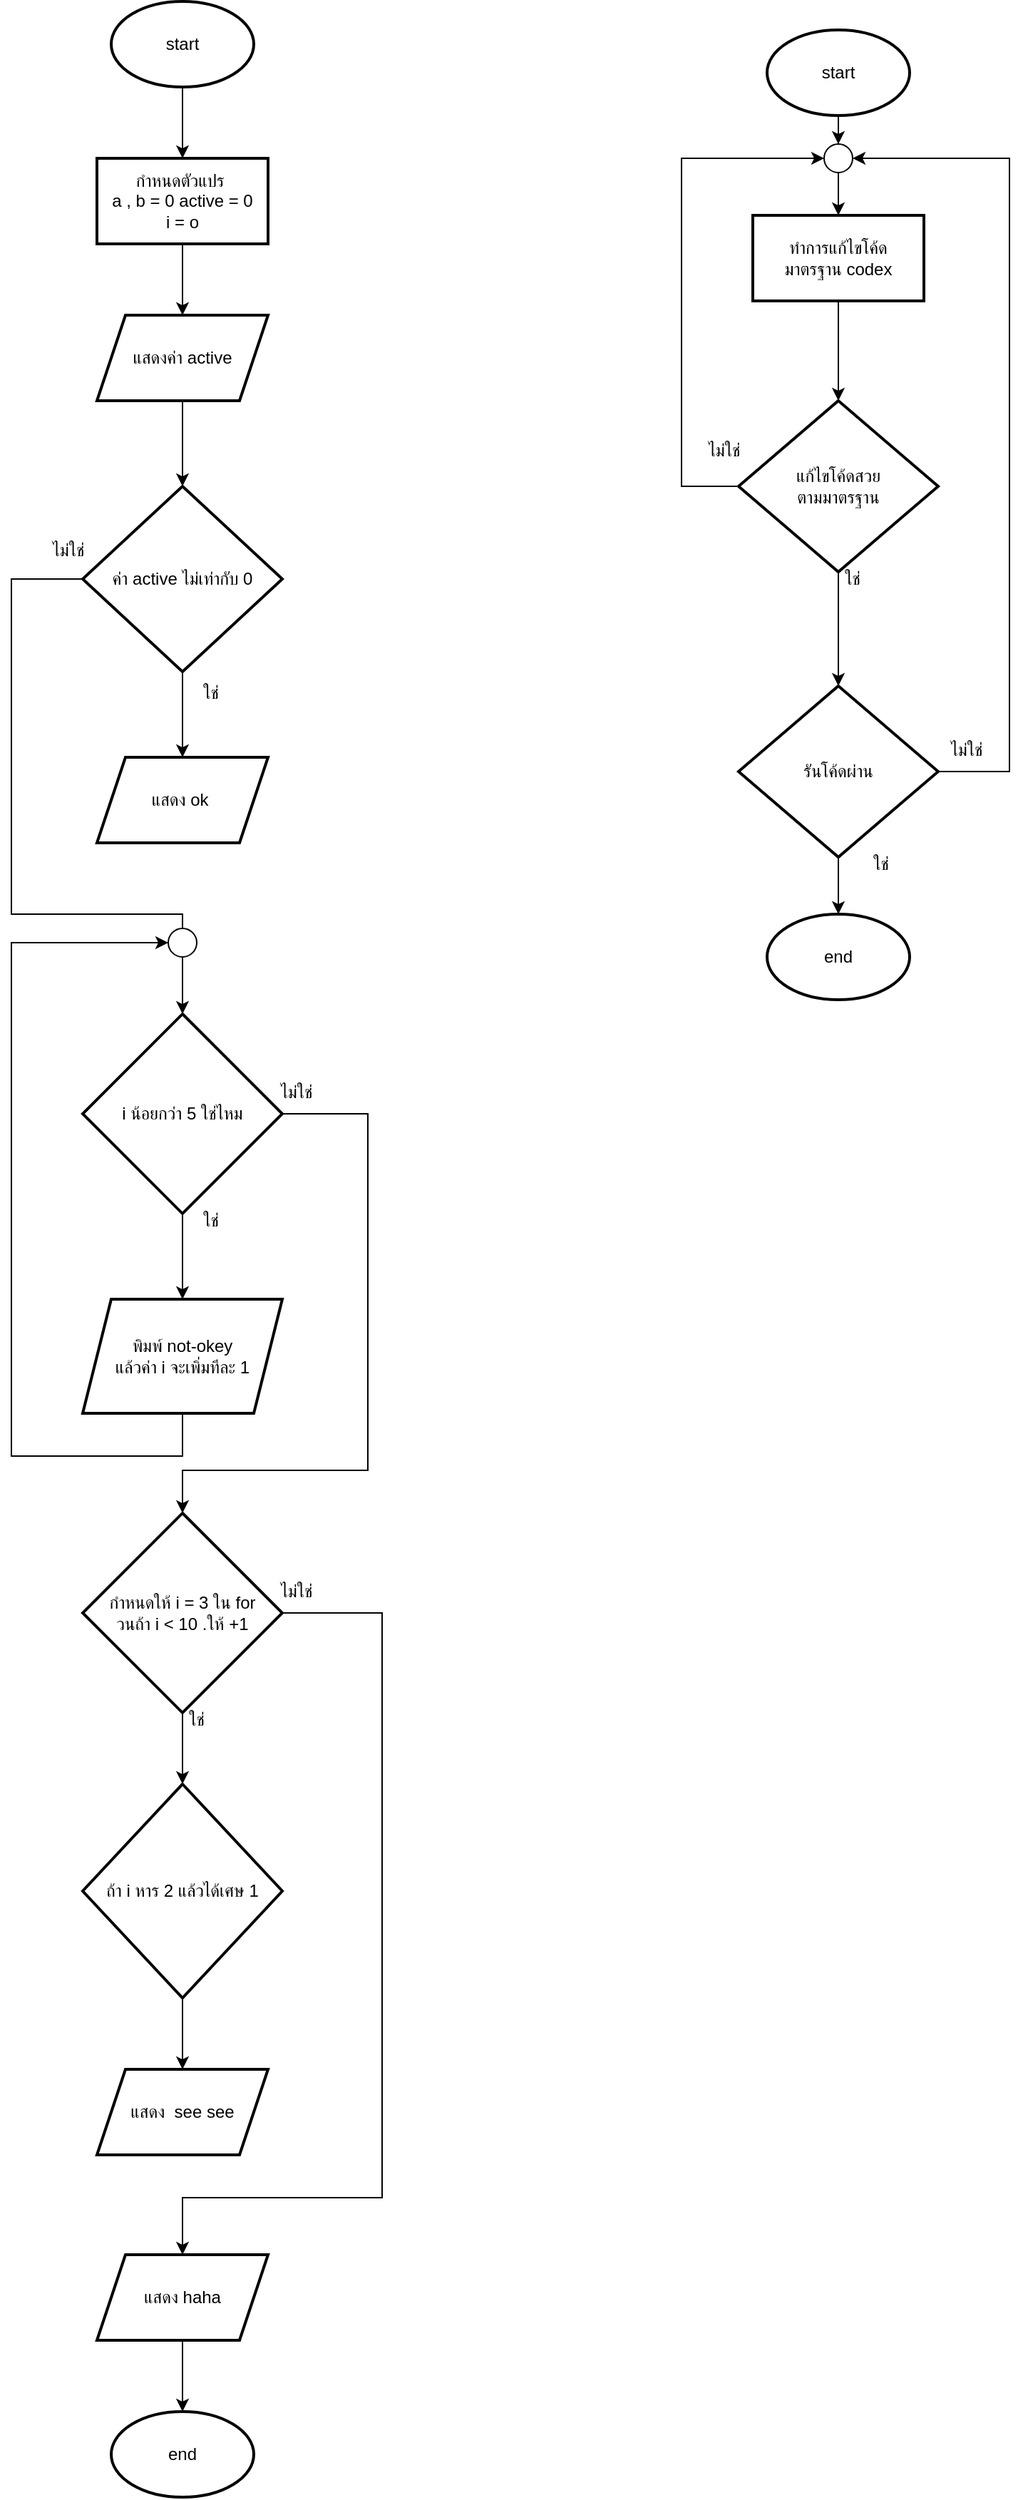 <mxfile version="24.9.0">
  <diagram name="Page-1" id="gQzs2AFfTex6HAvwUJCn">
    <mxGraphModel dx="965" dy="510" grid="1" gridSize="10" guides="1" tooltips="1" connect="1" arrows="1" fold="1" page="1" pageScale="1" pageWidth="850" pageHeight="1100" math="0" shadow="0">
      <root>
        <mxCell id="0" />
        <mxCell id="1" parent="0" />
        <mxCell id="kpc7EbH1DbhFbyY1jSJu-3" value="" style="edgeStyle=orthogonalEdgeStyle;rounded=0;orthogonalLoop=1;jettySize=auto;html=1;" parent="1" source="kpc7EbH1DbhFbyY1jSJu-1" target="kpc7EbH1DbhFbyY1jSJu-2" edge="1">
          <mxGeometry relative="1" as="geometry" />
        </mxCell>
        <mxCell id="kpc7EbH1DbhFbyY1jSJu-1" value="start" style="strokeWidth=2;html=1;shape=mxgraph.flowchart.start_1;whiteSpace=wrap;" parent="1" vertex="1">
          <mxGeometry x="370" y="40" width="100" height="60" as="geometry" />
        </mxCell>
        <mxCell id="kpc7EbH1DbhFbyY1jSJu-5" value="" style="edgeStyle=orthogonalEdgeStyle;rounded=0;orthogonalLoop=1;jettySize=auto;html=1;" parent="1" source="kpc7EbH1DbhFbyY1jSJu-2" target="kpc7EbH1DbhFbyY1jSJu-4" edge="1">
          <mxGeometry relative="1" as="geometry" />
        </mxCell>
        <mxCell id="kpc7EbH1DbhFbyY1jSJu-2" value="กำหนดตัวแปร&amp;nbsp;&lt;div&gt;a , b = 0 active = 0&lt;/div&gt;&lt;div&gt;i = o&lt;/div&gt;" style="whiteSpace=wrap;html=1;strokeWidth=2;" parent="1" vertex="1">
          <mxGeometry x="360" y="150" width="120" height="60" as="geometry" />
        </mxCell>
        <mxCell id="kpc7EbH1DbhFbyY1jSJu-7" value="" style="edgeStyle=orthogonalEdgeStyle;rounded=0;orthogonalLoop=1;jettySize=auto;html=1;" parent="1" source="kpc7EbH1DbhFbyY1jSJu-4" target="kpc7EbH1DbhFbyY1jSJu-6" edge="1">
          <mxGeometry relative="1" as="geometry" />
        </mxCell>
        <mxCell id="kpc7EbH1DbhFbyY1jSJu-4" value="แสดงค่า active" style="shape=parallelogram;perimeter=parallelogramPerimeter;whiteSpace=wrap;html=1;fixedSize=1;strokeWidth=2;" parent="1" vertex="1">
          <mxGeometry x="360" y="260" width="120" height="60" as="geometry" />
        </mxCell>
        <mxCell id="kpc7EbH1DbhFbyY1jSJu-9" value="" style="edgeStyle=orthogonalEdgeStyle;rounded=0;orthogonalLoop=1;jettySize=auto;html=1;" parent="1" source="kpc7EbH1DbhFbyY1jSJu-6" target="kpc7EbH1DbhFbyY1jSJu-8" edge="1">
          <mxGeometry relative="1" as="geometry" />
        </mxCell>
        <mxCell id="kpc7EbH1DbhFbyY1jSJu-12" value="" style="edgeStyle=orthogonalEdgeStyle;rounded=0;orthogonalLoop=1;jettySize=auto;html=1;entryX=0.5;entryY=0;entryDx=0;entryDy=0;exitX=0;exitY=0.5;exitDx=0;exitDy=0;" parent="1" source="kpc7EbH1DbhFbyY1jSJu-6" target="kpc7EbH1DbhFbyY1jSJu-11" edge="1">
          <mxGeometry relative="1" as="geometry">
            <mxPoint x="340" y="450" as="sourcePoint" />
            <Array as="points">
              <mxPoint x="300" y="445" />
              <mxPoint x="300" y="680" />
              <mxPoint x="420" y="680" />
            </Array>
          </mxGeometry>
        </mxCell>
        <mxCell id="kpc7EbH1DbhFbyY1jSJu-6" value="ค่า active ไม่เท่ากับ 0" style="rhombus;whiteSpace=wrap;html=1;strokeWidth=2;" parent="1" vertex="1">
          <mxGeometry x="350" y="380" width="140" height="130" as="geometry" />
        </mxCell>
        <mxCell id="kpc7EbH1DbhFbyY1jSJu-8" value="แสดง ok&amp;nbsp;" style="shape=parallelogram;perimeter=parallelogramPerimeter;whiteSpace=wrap;html=1;fixedSize=1;strokeWidth=2;" parent="1" vertex="1">
          <mxGeometry x="360" y="570" width="120" height="60" as="geometry" />
        </mxCell>
        <mxCell id="kpc7EbH1DbhFbyY1jSJu-10" value="ใช่" style="text;html=1;align=center;verticalAlign=middle;whiteSpace=wrap;rounded=0;" parent="1" vertex="1">
          <mxGeometry x="410" y="510" width="60" height="30" as="geometry" />
        </mxCell>
        <mxCell id="kpc7EbH1DbhFbyY1jSJu-17" value="" style="edgeStyle=orthogonalEdgeStyle;rounded=0;orthogonalLoop=1;jettySize=auto;html=1;" parent="1" source="kpc7EbH1DbhFbyY1jSJu-11" target="kpc7EbH1DbhFbyY1jSJu-16" edge="1">
          <mxGeometry relative="1" as="geometry" />
        </mxCell>
        <mxCell id="kpc7EbH1DbhFbyY1jSJu-22" style="edgeStyle=orthogonalEdgeStyle;rounded=0;orthogonalLoop=1;jettySize=auto;html=1;entryX=0.5;entryY=0;entryDx=0;entryDy=0;exitX=1;exitY=0.5;exitDx=0;exitDy=0;" parent="1" source="kpc7EbH1DbhFbyY1jSJu-11" target="kpc7EbH1DbhFbyY1jSJu-24" edge="1">
          <mxGeometry relative="1" as="geometry">
            <mxPoint x="420" y="1260" as="targetPoint" />
            <mxPoint x="540" y="830" as="sourcePoint" />
            <Array as="points">
              <mxPoint x="550" y="820" />
              <mxPoint x="550" y="1070" />
              <mxPoint x="420" y="1070" />
            </Array>
          </mxGeometry>
        </mxCell>
        <mxCell id="kpc7EbH1DbhFbyY1jSJu-11" value="i น้อยกว่า 5 ใช่ไหม" style="rhombus;whiteSpace=wrap;html=1;strokeWidth=2;" parent="1" vertex="1">
          <mxGeometry x="350" y="750" width="140" height="140" as="geometry" />
        </mxCell>
        <mxCell id="kpc7EbH1DbhFbyY1jSJu-15" value="ไม่ใช่" style="text;html=1;align=center;verticalAlign=middle;whiteSpace=wrap;rounded=0;" parent="1" vertex="1">
          <mxGeometry x="310" y="410" width="60" height="30" as="geometry" />
        </mxCell>
        <mxCell id="kpc7EbH1DbhFbyY1jSJu-20" value="" style="edgeStyle=orthogonalEdgeStyle;rounded=0;orthogonalLoop=1;jettySize=auto;html=1;entryX=0;entryY=0.5;entryDx=0;entryDy=0;entryPerimeter=0;exitX=0.5;exitY=1;exitDx=0;exitDy=0;" parent="1" source="kpc7EbH1DbhFbyY1jSJu-16" target="kpc7EbH1DbhFbyY1jSJu-21" edge="1">
          <mxGeometry relative="1" as="geometry">
            <mxPoint x="420" y="1250" as="sourcePoint" />
            <mxPoint x="420" y="810" as="targetPoint" />
            <Array as="points">
              <mxPoint x="420" y="1060" />
              <mxPoint x="300" y="1060" />
              <mxPoint x="300" y="700" />
            </Array>
          </mxGeometry>
        </mxCell>
        <mxCell id="kpc7EbH1DbhFbyY1jSJu-16" value="พิมพ์ not-okey&lt;div&gt;แล้วค่า i จะเพิ่มทีละ 1&lt;/div&gt;" style="shape=parallelogram;perimeter=parallelogramPerimeter;whiteSpace=wrap;html=1;fixedSize=1;strokeWidth=2;" parent="1" vertex="1">
          <mxGeometry x="350" y="950" width="140" height="80" as="geometry" />
        </mxCell>
        <mxCell id="kpc7EbH1DbhFbyY1jSJu-18" value="ใช่" style="text;html=1;align=center;verticalAlign=middle;whiteSpace=wrap;rounded=0;" parent="1" vertex="1">
          <mxGeometry x="410" y="880" width="60" height="30" as="geometry" />
        </mxCell>
        <mxCell id="kpc7EbH1DbhFbyY1jSJu-21" value="" style="verticalLabelPosition=bottom;verticalAlign=top;html=1;shape=mxgraph.flowchart.on-page_reference;" parent="1" vertex="1">
          <mxGeometry x="410" y="690" width="20" height="20" as="geometry" />
        </mxCell>
        <mxCell id="kpc7EbH1DbhFbyY1jSJu-23" value="ไม่ใช่" style="text;html=1;align=center;verticalAlign=middle;whiteSpace=wrap;rounded=0;" parent="1" vertex="1">
          <mxGeometry x="470" y="790" width="60" height="30" as="geometry" />
        </mxCell>
        <mxCell id="kpc7EbH1DbhFbyY1jSJu-26" value="" style="edgeStyle=orthogonalEdgeStyle;rounded=0;orthogonalLoop=1;jettySize=auto;html=1;" parent="1" source="kpc7EbH1DbhFbyY1jSJu-24" target="kpc7EbH1DbhFbyY1jSJu-25" edge="1">
          <mxGeometry relative="1" as="geometry" />
        </mxCell>
        <mxCell id="kpc7EbH1DbhFbyY1jSJu-24" value="กำหนดให้ i = 3 ใน for&lt;div&gt;วนถ้า i &amp;lt; 10 .ให้ +1&lt;/div&gt;" style="rhombus;whiteSpace=wrap;html=1;strokeWidth=2;" parent="1" vertex="1">
          <mxGeometry x="350" y="1100" width="140" height="140" as="geometry" />
        </mxCell>
        <mxCell id="kpc7EbH1DbhFbyY1jSJu-28" value="" style="edgeStyle=orthogonalEdgeStyle;rounded=0;orthogonalLoop=1;jettySize=auto;html=1;" parent="1" source="kpc7EbH1DbhFbyY1jSJu-25" target="kpc7EbH1DbhFbyY1jSJu-27" edge="1">
          <mxGeometry relative="1" as="geometry" />
        </mxCell>
        <mxCell id="kpc7EbH1DbhFbyY1jSJu-25" value="ถ้า i หาร 2 แล้วได้เศษ 1" style="rhombus;whiteSpace=wrap;html=1;strokeWidth=2;" parent="1" vertex="1">
          <mxGeometry x="350" y="1290" width="140" height="150" as="geometry" />
        </mxCell>
        <mxCell id="kpc7EbH1DbhFbyY1jSJu-27" value="แสดง&amp;nbsp; see see" style="shape=parallelogram;perimeter=parallelogramPerimeter;whiteSpace=wrap;html=1;fixedSize=1;strokeWidth=2;" parent="1" vertex="1">
          <mxGeometry x="360" y="1490" width="120" height="60" as="geometry" />
        </mxCell>
        <mxCell id="kpc7EbH1DbhFbyY1jSJu-31" value="ใช่" style="text;html=1;align=center;verticalAlign=middle;whiteSpace=wrap;rounded=0;" parent="1" vertex="1">
          <mxGeometry x="400" y="1230" width="60" height="30" as="geometry" />
        </mxCell>
        <mxCell id="kpc7EbH1DbhFbyY1jSJu-34" style="edgeStyle=orthogonalEdgeStyle;rounded=0;orthogonalLoop=1;jettySize=auto;html=1;exitX=1;exitY=0.5;exitDx=0;exitDy=0;entryX=0.5;entryY=0;entryDx=0;entryDy=0;" parent="1" source="kpc7EbH1DbhFbyY1jSJu-24" target="kpc7EbH1DbhFbyY1jSJu-36" edge="1">
          <mxGeometry relative="1" as="geometry">
            <mxPoint x="420" y="1960" as="targetPoint" />
            <mxPoint x="610" y="1360" as="sourcePoint" />
            <Array as="points">
              <mxPoint x="560" y="1170" />
              <mxPoint x="560" y="1580" />
              <mxPoint x="420" y="1580" />
            </Array>
          </mxGeometry>
        </mxCell>
        <mxCell id="kpc7EbH1DbhFbyY1jSJu-35" value="ไม่ใช่" style="text;html=1;align=center;verticalAlign=middle;whiteSpace=wrap;rounded=0;" parent="1" vertex="1">
          <mxGeometry x="470" y="1140" width="60" height="30" as="geometry" />
        </mxCell>
        <mxCell id="kpc7EbH1DbhFbyY1jSJu-36" value="แสดง haha" style="shape=parallelogram;perimeter=parallelogramPerimeter;whiteSpace=wrap;html=1;fixedSize=1;strokeWidth=2;" parent="1" vertex="1">
          <mxGeometry x="360" y="1620" width="120" height="60" as="geometry" />
        </mxCell>
        <mxCell id="kpc7EbH1DbhFbyY1jSJu-37" value="end" style="strokeWidth=2;html=1;shape=mxgraph.flowchart.start_1;whiteSpace=wrap;" parent="1" vertex="1">
          <mxGeometry x="370" y="1730" width="100" height="60" as="geometry" />
        </mxCell>
        <mxCell id="kpc7EbH1DbhFbyY1jSJu-38" style="edgeStyle=orthogonalEdgeStyle;rounded=0;orthogonalLoop=1;jettySize=auto;html=1;entryX=0.5;entryY=0;entryDx=0;entryDy=0;entryPerimeter=0;" parent="1" source="kpc7EbH1DbhFbyY1jSJu-36" target="kpc7EbH1DbhFbyY1jSJu-37" edge="1">
          <mxGeometry relative="1" as="geometry" />
        </mxCell>
        <mxCell id="ZUa4E7n46RvQ67Qsmx8u-2" value="" style="edgeStyle=orthogonalEdgeStyle;rounded=0;orthogonalLoop=1;jettySize=auto;html=1;" edge="1" parent="1" source="ZUa4E7n46RvQ67Qsmx8u-12" target="ZUa4E7n46RvQ67Qsmx8u-5">
          <mxGeometry relative="1" as="geometry" />
        </mxCell>
        <mxCell id="ZUa4E7n46RvQ67Qsmx8u-3" value="start" style="strokeWidth=2;html=1;shape=mxgraph.flowchart.start_1;whiteSpace=wrap;" vertex="1" parent="1">
          <mxGeometry x="830" y="60" width="100" height="60" as="geometry" />
        </mxCell>
        <mxCell id="ZUa4E7n46RvQ67Qsmx8u-4" value="" style="edgeStyle=orthogonalEdgeStyle;rounded=0;orthogonalLoop=1;jettySize=auto;html=1;" edge="1" parent="1" source="ZUa4E7n46RvQ67Qsmx8u-5" target="ZUa4E7n46RvQ67Qsmx8u-8">
          <mxGeometry relative="1" as="geometry" />
        </mxCell>
        <mxCell id="ZUa4E7n46RvQ67Qsmx8u-5" value="ทำการแก้ไขโค้ด&lt;div&gt;มาตรฐาน codex&lt;/div&gt;" style="whiteSpace=wrap;html=1;strokeWidth=2;" vertex="1" parent="1">
          <mxGeometry x="820" y="190" width="120" height="60" as="geometry" />
        </mxCell>
        <mxCell id="ZUa4E7n46RvQ67Qsmx8u-6" value="" style="edgeStyle=orthogonalEdgeStyle;rounded=0;orthogonalLoop=1;jettySize=auto;html=1;" edge="1" parent="1" source="ZUa4E7n46RvQ67Qsmx8u-8" target="ZUa4E7n46RvQ67Qsmx8u-10">
          <mxGeometry relative="1" as="geometry" />
        </mxCell>
        <mxCell id="ZUa4E7n46RvQ67Qsmx8u-7" style="edgeStyle=orthogonalEdgeStyle;rounded=0;orthogonalLoop=1;jettySize=auto;html=1;entryX=0;entryY=0.5;entryDx=0;entryDy=0;entryPerimeter=0;" edge="1" parent="1" source="ZUa4E7n46RvQ67Qsmx8u-8" target="ZUa4E7n46RvQ67Qsmx8u-12">
          <mxGeometry relative="1" as="geometry">
            <mxPoint x="780" y="150" as="targetPoint" />
            <Array as="points">
              <mxPoint x="770" y="380" />
              <mxPoint x="770" y="150" />
            </Array>
          </mxGeometry>
        </mxCell>
        <mxCell id="ZUa4E7n46RvQ67Qsmx8u-8" value="แก้ไขโค้ดสวย&lt;div&gt;ตามมาตรฐาน&lt;/div&gt;" style="rhombus;whiteSpace=wrap;html=1;strokeWidth=2;" vertex="1" parent="1">
          <mxGeometry x="810" y="320" width="140" height="120" as="geometry" />
        </mxCell>
        <mxCell id="ZUa4E7n46RvQ67Qsmx8u-9" value="" style="edgeStyle=orthogonalEdgeStyle;rounded=0;orthogonalLoop=1;jettySize=auto;html=1;" edge="1" parent="1" source="ZUa4E7n46RvQ67Qsmx8u-10" target="ZUa4E7n46RvQ67Qsmx8u-18">
          <mxGeometry relative="1" as="geometry" />
        </mxCell>
        <mxCell id="ZUa4E7n46RvQ67Qsmx8u-10" value="รันโค้ดผ่าน" style="rhombus;whiteSpace=wrap;html=1;strokeWidth=2;" vertex="1" parent="1">
          <mxGeometry x="810" y="520" width="140" height="120" as="geometry" />
        </mxCell>
        <mxCell id="ZUa4E7n46RvQ67Qsmx8u-11" value="" style="edgeStyle=orthogonalEdgeStyle;rounded=0;orthogonalLoop=1;jettySize=auto;html=1;" edge="1" parent="1" source="ZUa4E7n46RvQ67Qsmx8u-3" target="ZUa4E7n46RvQ67Qsmx8u-12">
          <mxGeometry relative="1" as="geometry">
            <mxPoint x="880" y="120" as="sourcePoint" />
            <mxPoint x="880" y="190" as="targetPoint" />
          </mxGeometry>
        </mxCell>
        <mxCell id="ZUa4E7n46RvQ67Qsmx8u-12" value="" style="verticalLabelPosition=bottom;verticalAlign=top;html=1;shape=mxgraph.flowchart.on-page_reference;" vertex="1" parent="1">
          <mxGeometry x="870" y="140" width="20" height="20" as="geometry" />
        </mxCell>
        <mxCell id="ZUa4E7n46RvQ67Qsmx8u-13" value="ใช่" style="text;html=1;align=center;verticalAlign=middle;whiteSpace=wrap;rounded=0;" vertex="1" parent="1">
          <mxGeometry x="860" y="430" width="60" height="30" as="geometry" />
        </mxCell>
        <mxCell id="ZUa4E7n46RvQ67Qsmx8u-14" value="ไม่ใช่" style="text;html=1;align=center;verticalAlign=middle;whiteSpace=wrap;rounded=0;" vertex="1" parent="1">
          <mxGeometry x="770" y="340" width="60" height="30" as="geometry" />
        </mxCell>
        <mxCell id="ZUa4E7n46RvQ67Qsmx8u-15" style="edgeStyle=orthogonalEdgeStyle;rounded=0;orthogonalLoop=1;jettySize=auto;html=1;entryX=1;entryY=0.5;entryDx=0;entryDy=0;entryPerimeter=0;" edge="1" parent="1" source="ZUa4E7n46RvQ67Qsmx8u-10" target="ZUa4E7n46RvQ67Qsmx8u-12">
          <mxGeometry relative="1" as="geometry">
            <Array as="points">
              <mxPoint x="1000" y="580" />
              <mxPoint x="1000" y="150" />
            </Array>
          </mxGeometry>
        </mxCell>
        <mxCell id="ZUa4E7n46RvQ67Qsmx8u-16" value="ไม่ใช่" style="text;html=1;align=center;verticalAlign=middle;whiteSpace=wrap;rounded=0;" vertex="1" parent="1">
          <mxGeometry x="940" y="550" width="60" height="30" as="geometry" />
        </mxCell>
        <mxCell id="ZUa4E7n46RvQ67Qsmx8u-17" value="ใช่" style="text;html=1;align=center;verticalAlign=middle;whiteSpace=wrap;rounded=0;" vertex="1" parent="1">
          <mxGeometry x="880" y="630" width="60" height="30" as="geometry" />
        </mxCell>
        <mxCell id="ZUa4E7n46RvQ67Qsmx8u-18" value="end" style="strokeWidth=2;html=1;shape=mxgraph.flowchart.start_1;whiteSpace=wrap;" vertex="1" parent="1">
          <mxGeometry x="830" y="680" width="100" height="60" as="geometry" />
        </mxCell>
      </root>
    </mxGraphModel>
  </diagram>
</mxfile>
